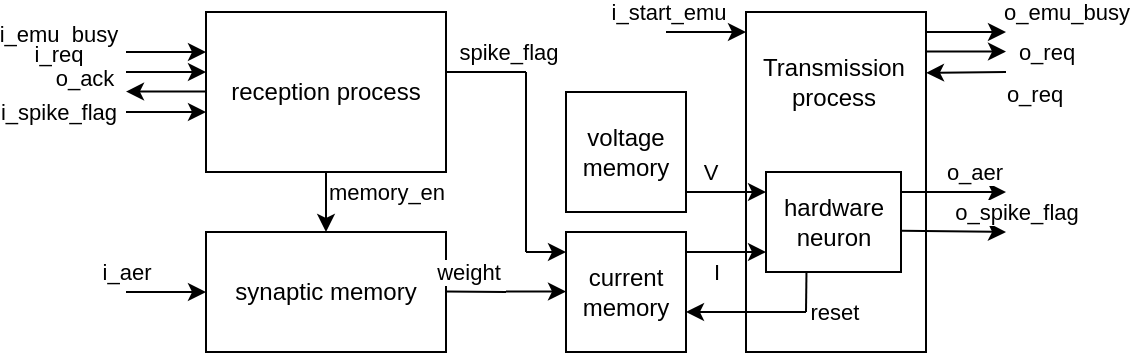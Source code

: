 <mxfile version="24.2.3" type="github">
  <diagram name="Page-1" id="2mTC49kOEXJH68bKo61o">
    <mxGraphModel dx="819" dy="453" grid="1" gridSize="10" guides="1" tooltips="1" connect="1" arrows="1" fold="1" page="1" pageScale="1" pageWidth="850" pageHeight="1100" math="0" shadow="0">
      <root>
        <mxCell id="0" />
        <mxCell id="1" parent="0" />
        <mxCell id="WaGxCIXkYhKJaG9P3NUQ-42" value="" style="rounded=0;whiteSpace=wrap;html=1;" vertex="1" parent="1">
          <mxGeometry x="390" y="80" width="90" height="170" as="geometry" />
        </mxCell>
        <mxCell id="WaGxCIXkYhKJaG9P3NUQ-1" style="edgeStyle=orthogonalEdgeStyle;rounded=0;orthogonalLoop=1;jettySize=auto;html=1;exitX=0.5;exitY=1;exitDx=0;exitDy=0;entryX=0.5;entryY=0;entryDx=0;entryDy=0;" edge="1" parent="1" source="WaGxCIXkYhKJaG9P3NUQ-3" target="WaGxCIXkYhKJaG9P3NUQ-12">
          <mxGeometry relative="1" as="geometry" />
        </mxCell>
        <mxCell id="WaGxCIXkYhKJaG9P3NUQ-2" value="memory_en" style="edgeLabel;html=1;align=center;verticalAlign=middle;resizable=0;points=[];" vertex="1" connectable="0" parent="WaGxCIXkYhKJaG9P3NUQ-1">
          <mxGeometry x="-0.333" y="-2" relative="1" as="geometry">
            <mxPoint x="32" as="offset" />
          </mxGeometry>
        </mxCell>
        <mxCell id="WaGxCIXkYhKJaG9P3NUQ-3" value="reception process" style="rounded=0;whiteSpace=wrap;html=1;" vertex="1" parent="1">
          <mxGeometry x="120" y="80" width="120" height="80" as="geometry" />
        </mxCell>
        <mxCell id="WaGxCIXkYhKJaG9P3NUQ-4" value="" style="endArrow=classic;html=1;rounded=0;" edge="1" parent="1">
          <mxGeometry width="50" height="50" relative="1" as="geometry">
            <mxPoint x="80" y="100" as="sourcePoint" />
            <mxPoint x="120" y="100" as="targetPoint" />
          </mxGeometry>
        </mxCell>
        <mxCell id="WaGxCIXkYhKJaG9P3NUQ-5" value="i_emu_busy" style="edgeLabel;html=1;align=center;verticalAlign=middle;resizable=0;points=[];" vertex="1" connectable="0" parent="WaGxCIXkYhKJaG9P3NUQ-4">
          <mxGeometry x="-0.318" y="1" relative="1" as="geometry">
            <mxPoint x="-48" y="-8" as="offset" />
          </mxGeometry>
        </mxCell>
        <mxCell id="WaGxCIXkYhKJaG9P3NUQ-6" value="" style="endArrow=classic;html=1;rounded=0;entryX=-0.007;entryY=0.113;entryDx=0;entryDy=0;entryPerimeter=0;" edge="1" parent="1">
          <mxGeometry width="50" height="50" relative="1" as="geometry">
            <mxPoint x="80" y="110" as="sourcePoint" />
            <mxPoint x="120.0" y="110.04" as="targetPoint" />
          </mxGeometry>
        </mxCell>
        <mxCell id="WaGxCIXkYhKJaG9P3NUQ-7" value="i_req" style="edgeLabel;html=1;align=center;verticalAlign=middle;resizable=0;points=[];" vertex="1" connectable="0" parent="WaGxCIXkYhKJaG9P3NUQ-6">
          <mxGeometry x="-0.318" y="1" relative="1" as="geometry">
            <mxPoint x="-48" y="-8" as="offset" />
          </mxGeometry>
        </mxCell>
        <mxCell id="WaGxCIXkYhKJaG9P3NUQ-8" value="" style="endArrow=classic;html=1;rounded=0;" edge="1" parent="1">
          <mxGeometry width="50" height="50" relative="1" as="geometry">
            <mxPoint x="120" y="119.8" as="sourcePoint" />
            <mxPoint x="80" y="119.8" as="targetPoint" />
          </mxGeometry>
        </mxCell>
        <mxCell id="WaGxCIXkYhKJaG9P3NUQ-9" value="o_ack" style="edgeLabel;html=1;align=center;verticalAlign=middle;resizable=0;points=[];" vertex="1" connectable="0" parent="WaGxCIXkYhKJaG9P3NUQ-8">
          <mxGeometry x="-0.318" y="1" relative="1" as="geometry">
            <mxPoint x="-48" y="-8" as="offset" />
          </mxGeometry>
        </mxCell>
        <mxCell id="WaGxCIXkYhKJaG9P3NUQ-10" value="" style="endArrow=classic;html=1;rounded=0;entryX=-0.007;entryY=0.113;entryDx=0;entryDy=0;entryPerimeter=0;" edge="1" parent="1">
          <mxGeometry width="50" height="50" relative="1" as="geometry">
            <mxPoint x="80" y="130" as="sourcePoint" />
            <mxPoint x="120.0" y="130.04" as="targetPoint" />
          </mxGeometry>
        </mxCell>
        <mxCell id="WaGxCIXkYhKJaG9P3NUQ-11" value="i_spike_flag" style="edgeLabel;html=1;align=center;verticalAlign=middle;resizable=0;points=[];" vertex="1" connectable="0" parent="WaGxCIXkYhKJaG9P3NUQ-10">
          <mxGeometry x="-0.318" y="1" relative="1" as="geometry">
            <mxPoint x="-48" y="1" as="offset" />
          </mxGeometry>
        </mxCell>
        <mxCell id="WaGxCIXkYhKJaG9P3NUQ-12" value="synaptic memory" style="rounded=0;whiteSpace=wrap;html=1;" vertex="1" parent="1">
          <mxGeometry x="120" y="190" width="120" height="60" as="geometry" />
        </mxCell>
        <mxCell id="WaGxCIXkYhKJaG9P3NUQ-13" value="" style="endArrow=classic;html=1;rounded=0;entryX=0;entryY=0.5;entryDx=0;entryDy=0;" edge="1" parent="1" target="WaGxCIXkYhKJaG9P3NUQ-12">
          <mxGeometry width="50" height="50" relative="1" as="geometry">
            <mxPoint x="80" y="220" as="sourcePoint" />
            <mxPoint x="80" y="190" as="targetPoint" />
          </mxGeometry>
        </mxCell>
        <mxCell id="WaGxCIXkYhKJaG9P3NUQ-14" value="i_aer" style="edgeLabel;html=1;align=center;verticalAlign=middle;resizable=0;points=[];" vertex="1" connectable="0" parent="WaGxCIXkYhKJaG9P3NUQ-13">
          <mxGeometry x="-0.75" y="2" relative="1" as="geometry">
            <mxPoint x="-5" y="-8" as="offset" />
          </mxGeometry>
        </mxCell>
        <mxCell id="WaGxCIXkYhKJaG9P3NUQ-19" value="" style="endArrow=classic;html=1;rounded=0;" edge="1" parent="1">
          <mxGeometry width="50" height="50" relative="1" as="geometry">
            <mxPoint x="350" y="90" as="sourcePoint" />
            <mxPoint x="390" y="90" as="targetPoint" />
          </mxGeometry>
        </mxCell>
        <mxCell id="WaGxCIXkYhKJaG9P3NUQ-20" value="i_start_emu" style="edgeLabel;html=1;align=center;verticalAlign=middle;resizable=0;points=[];" vertex="1" connectable="0" parent="WaGxCIXkYhKJaG9P3NUQ-19">
          <mxGeometry x="-0.672" y="2" relative="1" as="geometry">
            <mxPoint x="-6" y="-8" as="offset" />
          </mxGeometry>
        </mxCell>
        <mxCell id="WaGxCIXkYhKJaG9P3NUQ-25" value="" style="endArrow=classic;html=1;rounded=0;" edge="1" parent="1">
          <mxGeometry width="50" height="50" relative="1" as="geometry">
            <mxPoint x="280" y="200" as="sourcePoint" />
            <mxPoint x="300" y="200" as="targetPoint" />
          </mxGeometry>
        </mxCell>
        <mxCell id="WaGxCIXkYhKJaG9P3NUQ-28" value="" style="endArrow=none;html=1;rounded=0;" edge="1" parent="1">
          <mxGeometry width="50" height="50" relative="1" as="geometry">
            <mxPoint x="280" y="110" as="sourcePoint" />
            <mxPoint x="280" y="200" as="targetPoint" />
          </mxGeometry>
        </mxCell>
        <mxCell id="WaGxCIXkYhKJaG9P3NUQ-29" value="" style="endArrow=none;html=1;rounded=0;" edge="1" parent="1">
          <mxGeometry width="50" height="50" relative="1" as="geometry">
            <mxPoint x="280" y="110" as="sourcePoint" />
            <mxPoint x="240" y="110" as="targetPoint" />
          </mxGeometry>
        </mxCell>
        <mxCell id="WaGxCIXkYhKJaG9P3NUQ-30" value="spike_flag" style="edgeLabel;html=1;align=center;verticalAlign=middle;resizable=0;points=[];" vertex="1" connectable="0" parent="WaGxCIXkYhKJaG9P3NUQ-29">
          <mxGeometry x="0.18" relative="1" as="geometry">
            <mxPoint x="14" y="-10" as="offset" />
          </mxGeometry>
        </mxCell>
        <mxCell id="WaGxCIXkYhKJaG9P3NUQ-32" value="" style="endArrow=classic;html=1;rounded=0;" edge="1" parent="1">
          <mxGeometry width="50" height="50" relative="1" as="geometry">
            <mxPoint x="270" y="219.76" as="sourcePoint" />
            <mxPoint x="300" y="219.76" as="targetPoint" />
          </mxGeometry>
        </mxCell>
        <mxCell id="WaGxCIXkYhKJaG9P3NUQ-34" value="" style="endArrow=none;html=1;rounded=0;" edge="1" parent="1">
          <mxGeometry width="50" height="50" relative="1" as="geometry">
            <mxPoint x="270" y="220" as="sourcePoint" />
            <mxPoint x="240" y="219.8" as="targetPoint" />
          </mxGeometry>
        </mxCell>
        <mxCell id="WaGxCIXkYhKJaG9P3NUQ-35" value="weight" style="edgeLabel;html=1;align=center;verticalAlign=middle;resizable=0;points=[];" vertex="1" connectable="0" parent="WaGxCIXkYhKJaG9P3NUQ-34">
          <mxGeometry x="0.18" relative="1" as="geometry">
            <mxPoint x="-2" y="-10" as="offset" />
          </mxGeometry>
        </mxCell>
        <mxCell id="WaGxCIXkYhKJaG9P3NUQ-38" value="" style="endArrow=classic;html=1;rounded=0;" edge="1" parent="1">
          <mxGeometry width="50" height="50" relative="1" as="geometry">
            <mxPoint x="463.75" y="170" as="sourcePoint" />
            <mxPoint x="520" y="170" as="targetPoint" />
          </mxGeometry>
        </mxCell>
        <mxCell id="WaGxCIXkYhKJaG9P3NUQ-39" value="o_aer" style="edgeLabel;html=1;align=center;verticalAlign=middle;resizable=0;points=[];" vertex="1" connectable="0" parent="WaGxCIXkYhKJaG9P3NUQ-38">
          <mxGeometry x="0.573" relative="1" as="geometry">
            <mxPoint x="-4" y="-10" as="offset" />
          </mxGeometry>
        </mxCell>
        <mxCell id="WaGxCIXkYhKJaG9P3NUQ-40" value="" style="endArrow=classic;html=1;rounded=0;" edge="1" parent="1">
          <mxGeometry width="50" height="50" relative="1" as="geometry">
            <mxPoint x="467.5" y="189.43" as="sourcePoint" />
            <mxPoint x="520" y="190" as="targetPoint" />
          </mxGeometry>
        </mxCell>
        <mxCell id="WaGxCIXkYhKJaG9P3NUQ-41" value="o_spike_flag" style="edgeLabel;html=1;align=center;verticalAlign=middle;resizable=0;points=[];" vertex="1" connectable="0" parent="WaGxCIXkYhKJaG9P3NUQ-40">
          <mxGeometry x="0.573" relative="1" as="geometry">
            <mxPoint x="16" y="-10" as="offset" />
          </mxGeometry>
        </mxCell>
        <mxCell id="WaGxCIXkYhKJaG9P3NUQ-45" value="" style="endArrow=classic;html=1;rounded=0;" edge="1" parent="1">
          <mxGeometry width="50" height="50" relative="1" as="geometry">
            <mxPoint x="480" y="90" as="sourcePoint" />
            <mxPoint x="520" y="90" as="targetPoint" />
          </mxGeometry>
        </mxCell>
        <mxCell id="WaGxCIXkYhKJaG9P3NUQ-46" value="o_emu_busy" style="edgeLabel;html=1;align=center;verticalAlign=middle;resizable=0;points=[];" vertex="1" connectable="0" parent="WaGxCIXkYhKJaG9P3NUQ-45">
          <mxGeometry x="0.38" y="-1" relative="1" as="geometry">
            <mxPoint x="42" y="-11" as="offset" />
          </mxGeometry>
        </mxCell>
        <mxCell id="WaGxCIXkYhKJaG9P3NUQ-47" value="" style="endArrow=classic;html=1;rounded=0;" edge="1" parent="1">
          <mxGeometry width="50" height="50" relative="1" as="geometry">
            <mxPoint x="480" y="99.8" as="sourcePoint" />
            <mxPoint x="520" y="99.8" as="targetPoint" />
          </mxGeometry>
        </mxCell>
        <mxCell id="WaGxCIXkYhKJaG9P3NUQ-48" value="o_req" style="edgeLabel;html=1;align=center;verticalAlign=middle;resizable=0;points=[];" vertex="1" connectable="0" parent="WaGxCIXkYhKJaG9P3NUQ-47">
          <mxGeometry x="0.38" y="-1" relative="1" as="geometry">
            <mxPoint x="32" y="-1" as="offset" />
          </mxGeometry>
        </mxCell>
        <mxCell id="WaGxCIXkYhKJaG9P3NUQ-49" value="" style="endArrow=classic;html=1;rounded=0;" edge="1" parent="1">
          <mxGeometry width="50" height="50" relative="1" as="geometry">
            <mxPoint x="520" y="110" as="sourcePoint" />
            <mxPoint x="480" y="110.4" as="targetPoint" />
          </mxGeometry>
        </mxCell>
        <mxCell id="WaGxCIXkYhKJaG9P3NUQ-50" value="o_req" style="edgeLabel;html=1;align=center;verticalAlign=middle;resizable=0;points=[];" vertex="1" connectable="0" parent="WaGxCIXkYhKJaG9P3NUQ-49">
          <mxGeometry x="0.38" y="-1" relative="1" as="geometry">
            <mxPoint x="41" y="11" as="offset" />
          </mxGeometry>
        </mxCell>
        <mxCell id="WaGxCIXkYhKJaG9P3NUQ-51" value="&lt;div&gt;current &lt;br&gt;&lt;/div&gt;&lt;div&gt;memory&lt;br&gt;&lt;/div&gt;" style="rounded=0;whiteSpace=wrap;html=1;" vertex="1" parent="1">
          <mxGeometry x="300" y="190" width="60" height="60" as="geometry" />
        </mxCell>
        <mxCell id="WaGxCIXkYhKJaG9P3NUQ-53" value="&lt;div&gt;voltage&lt;br&gt;&lt;/div&gt;&lt;div&gt;memory&lt;br&gt;&lt;/div&gt;" style="rounded=0;whiteSpace=wrap;html=1;" vertex="1" parent="1">
          <mxGeometry x="300" y="120" width="60" height="60" as="geometry" />
        </mxCell>
        <mxCell id="WaGxCIXkYhKJaG9P3NUQ-54" value="hardware neuron" style="rounded=0;whiteSpace=wrap;html=1;" vertex="1" parent="1">
          <mxGeometry x="400" y="160" width="67.5" height="50" as="geometry" />
        </mxCell>
        <mxCell id="WaGxCIXkYhKJaG9P3NUQ-55" value="" style="endArrow=classic;html=1;rounded=0;" edge="1" parent="1">
          <mxGeometry width="50" height="50" relative="1" as="geometry">
            <mxPoint x="360" y="170" as="sourcePoint" />
            <mxPoint x="400" y="170" as="targetPoint" />
          </mxGeometry>
        </mxCell>
        <mxCell id="WaGxCIXkYhKJaG9P3NUQ-57" value="V" style="edgeLabel;html=1;align=center;verticalAlign=middle;resizable=0;points=[];" vertex="1" connectable="0" parent="WaGxCIXkYhKJaG9P3NUQ-55">
          <mxGeometry x="-0.412" y="1" relative="1" as="geometry">
            <mxPoint y="-9" as="offset" />
          </mxGeometry>
        </mxCell>
        <mxCell id="WaGxCIXkYhKJaG9P3NUQ-56" value="" style="endArrow=classic;html=1;rounded=0;" edge="1" parent="1">
          <mxGeometry width="50" height="50" relative="1" as="geometry">
            <mxPoint x="360" y="200" as="sourcePoint" />
            <mxPoint x="400" y="200" as="targetPoint" />
          </mxGeometry>
        </mxCell>
        <mxCell id="WaGxCIXkYhKJaG9P3NUQ-58" value="I" style="edgeLabel;html=1;align=center;verticalAlign=middle;resizable=0;points=[];" vertex="1" connectable="0" parent="WaGxCIXkYhKJaG9P3NUQ-56">
          <mxGeometry x="-0.269" y="2" relative="1" as="geometry">
            <mxPoint y="12" as="offset" />
          </mxGeometry>
        </mxCell>
        <mxCell id="WaGxCIXkYhKJaG9P3NUQ-59" value="" style="endArrow=classic;html=1;rounded=0;" edge="1" parent="1">
          <mxGeometry width="50" height="50" relative="1" as="geometry">
            <mxPoint x="420" y="230" as="sourcePoint" />
            <mxPoint x="360" y="230" as="targetPoint" />
          </mxGeometry>
        </mxCell>
        <mxCell id="WaGxCIXkYhKJaG9P3NUQ-61" value="reset" style="edgeLabel;html=1;align=center;verticalAlign=middle;resizable=0;points=[];" vertex="1" connectable="0" parent="WaGxCIXkYhKJaG9P3NUQ-59">
          <mxGeometry x="-0.454" y="1" relative="1" as="geometry">
            <mxPoint x="30" y="-1" as="offset" />
          </mxGeometry>
        </mxCell>
        <mxCell id="WaGxCIXkYhKJaG9P3NUQ-60" value="" style="endArrow=none;html=1;rounded=0;" edge="1" parent="1">
          <mxGeometry width="50" height="50" relative="1" as="geometry">
            <mxPoint x="420" y="230" as="sourcePoint" />
            <mxPoint x="420.24" y="210" as="targetPoint" />
          </mxGeometry>
        </mxCell>
        <mxCell id="WaGxCIXkYhKJaG9P3NUQ-63" value="&lt;div&gt;Transmission&lt;/div&gt;&lt;div&gt;process&lt;br&gt;&lt;/div&gt;" style="text;html=1;align=center;verticalAlign=middle;whiteSpace=wrap;rounded=0;" vertex="1" parent="1">
          <mxGeometry x="403.75" y="100" width="60" height="30" as="geometry" />
        </mxCell>
      </root>
    </mxGraphModel>
  </diagram>
</mxfile>
